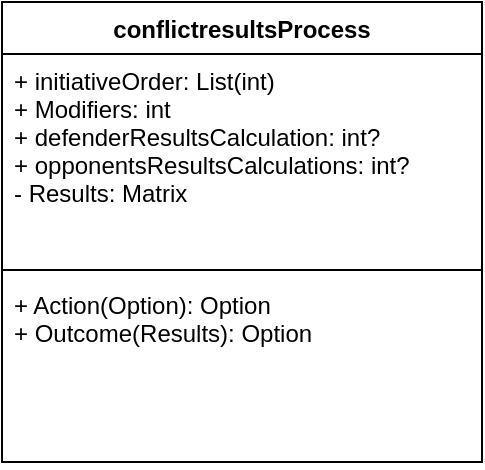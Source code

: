 <mxfile version="14.5.1" type="device"><diagram id="iDLdeXnK-QtA12vY3kQD" name="Page-1"><mxGraphModel dx="1086" dy="494" grid="1" gridSize="10" guides="1" tooltips="1" connect="1" arrows="1" fold="1" page="1" pageScale="1" pageWidth="850" pageHeight="1100" math="0" shadow="0"><root><mxCell id="0"/><mxCell id="1" parent="0"/><mxCell id="lYb-FBEGrtxhQsae_uze-1" value="conflictresultsProcess" style="swimlane;fontStyle=1;align=center;verticalAlign=top;childLayout=stackLayout;horizontal=1;startSize=26;horizontalStack=0;resizeParent=1;resizeParentMax=0;resizeLast=0;collapsible=1;marginBottom=0;" vertex="1" parent="1"><mxGeometry x="280" y="80" width="240" height="230" as="geometry"/></mxCell><mxCell id="lYb-FBEGrtxhQsae_uze-2" value="+ initiativeOrder: List(int)&#10;+ Modifiers: int&#10;+ defenderResultsCalculation: int?&#10;+ opponentsResultsCalculations: int?&#10;- Results: Matrix" style="text;strokeColor=none;fillColor=none;align=left;verticalAlign=top;spacingLeft=4;spacingRight=4;overflow=hidden;rotatable=0;points=[[0,0.5],[1,0.5]];portConstraint=eastwest;" vertex="1" parent="lYb-FBEGrtxhQsae_uze-1"><mxGeometry y="26" width="240" height="104" as="geometry"/></mxCell><mxCell id="lYb-FBEGrtxhQsae_uze-3" value="" style="line;strokeWidth=1;fillColor=none;align=left;verticalAlign=middle;spacingTop=-1;spacingLeft=3;spacingRight=3;rotatable=0;labelPosition=right;points=[];portConstraint=eastwest;" vertex="1" parent="lYb-FBEGrtxhQsae_uze-1"><mxGeometry y="130" width="240" height="8" as="geometry"/></mxCell><mxCell id="lYb-FBEGrtxhQsae_uze-4" value="+ Action(Option): Option&#10;+ Outcome(Results): Option" style="text;strokeColor=none;fillColor=none;align=left;verticalAlign=top;spacingLeft=4;spacingRight=4;overflow=hidden;rotatable=0;points=[[0,0.5],[1,0.5]];portConstraint=eastwest;" vertex="1" parent="lYb-FBEGrtxhQsae_uze-1"><mxGeometry y="138" width="240" height="92" as="geometry"/></mxCell></root></mxGraphModel></diagram></mxfile>